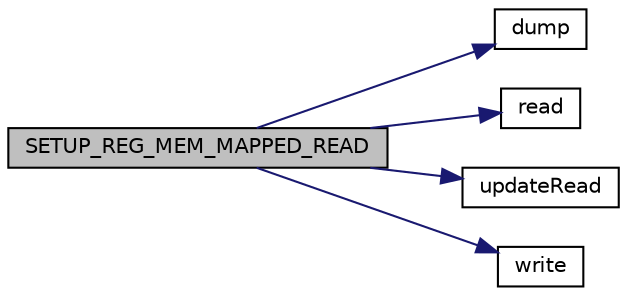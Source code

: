 digraph "SETUP_REG_MEM_MAPPED_READ"
{
  edge [fontname="Helvetica",fontsize="10",labelfontname="Helvetica",labelfontsize="10"];
  node [fontname="Helvetica",fontsize="10",shape=record];
  rankdir="LR";
  Node288 [label="SETUP_REG_MEM_MAPPED_READ",height=0.2,width=0.4,color="black", fillcolor="grey75", style="filled", fontcolor="black"];
  Node288 -> Node289 [color="midnightblue",fontsize="10",style="solid",fontname="Helvetica"];
  Node289 [label="dump",height=0.2,width=0.4,color="black", fillcolor="white", style="filled",URL="$d7/dc3/gicv3__registers_8h.html#a5ef79f79723cddd5234dc46d851bc381"];
  Node288 -> Node290 [color="midnightblue",fontsize="10",style="solid",fontname="Helvetica"];
  Node290 [label="read",height=0.2,width=0.4,color="black", fillcolor="white", style="filled",URL="$d7/dc3/gicv3__registers_8h.html#a6563fd09480f82c49e55a9dda32f7228"];
  Node288 -> Node291 [color="midnightblue",fontsize="10",style="solid",fontname="Helvetica"];
  Node291 [label="updateRead",height=0.2,width=0.4,color="black", fillcolor="white", style="filled",URL="$d7/dc3/gicv3__registers_8h.html#a7336831c629d79fb3e77a158ae3de1f6"];
  Node288 -> Node292 [color="midnightblue",fontsize="10",style="solid",fontname="Helvetica"];
  Node292 [label="write",height=0.2,width=0.4,color="black", fillcolor="white", style="filled",URL="$d7/dc3/gicv3__registers_8h.html#a1b0b8be141a47a8a7fcb470b2f68aabe"];
}
